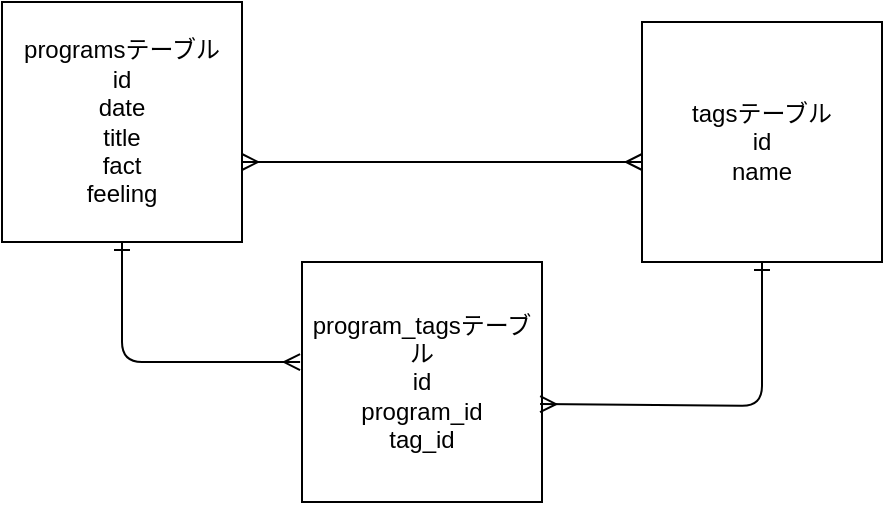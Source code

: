 <mxfile version="14.2.4" type="embed">
    <diagram id="rUO59jwtbNRKLvj5s-JI" name="ページ1">
        <mxGraphModel dx="331" dy="580" grid="1" gridSize="10" guides="1" tooltips="1" connect="1" arrows="1" fold="1" page="1" pageScale="1" pageWidth="827" pageHeight="1169" math="0" shadow="0">
            <root>
                <mxCell id="0"/>
                <mxCell id="1" parent="0"/>
                <mxCell id="2" value="programsテーブル&lt;br&gt;id&lt;br&gt;date&lt;br&gt;title&lt;br&gt;fact&lt;br&gt;feeling" style="whiteSpace=wrap;html=1;" vertex="1" parent="1">
                    <mxGeometry x="40" y="80" width="120" height="120" as="geometry"/>
                </mxCell>
                <mxCell id="3" value="program_tagsテーブル&lt;br&gt;id&lt;br&gt;program_id&lt;br&gt;tag_id" style="whiteSpace=wrap;html=1;" vertex="1" parent="1">
                    <mxGeometry x="190" y="210" width="120" height="120" as="geometry"/>
                </mxCell>
                <mxCell id="4" value="tagsテーブル&lt;br&gt;id&lt;br&gt;name" style="whiteSpace=wrap;html=1;" vertex="1" parent="1">
                    <mxGeometry x="360" y="90" width="120" height="120" as="geometry"/>
                </mxCell>
                <mxCell id="6" value="" style="endArrow=ERmany;html=1;startArrow=ERone;startFill=0;entryX=-0.008;entryY=0.417;entryDx=0;entryDy=0;endFill=0;entryPerimeter=0;exitX=0.5;exitY=1;exitDx=0;exitDy=0;" edge="1" parent="1" source="2" target="3">
                    <mxGeometry width="50" height="50" relative="1" as="geometry">
                        <mxPoint x="189" y="280" as="sourcePoint"/>
                        <mxPoint x="100" y="210" as="targetPoint"/>
                        <Array as="points">
                            <mxPoint x="100" y="260"/>
                        </Array>
                    </mxGeometry>
                </mxCell>
                <mxCell id="7" value="" style="endArrow=ERone;html=1;exitX=0.992;exitY=0.592;exitDx=0;exitDy=0;entryX=0.5;entryY=1;entryDx=0;entryDy=0;startArrow=ERmany;startFill=0;endFill=0;exitPerimeter=0;" edge="1" parent="1" source="3" target="4">
                    <mxGeometry width="50" height="50" relative="1" as="geometry">
                        <mxPoint x="330" y="330" as="sourcePoint"/>
                        <mxPoint x="380" y="280" as="targetPoint"/>
                        <Array as="points">
                            <mxPoint x="420" y="282"/>
                        </Array>
                    </mxGeometry>
                </mxCell>
                <mxCell id="11" value="" style="endArrow=none;html=1;entryX=0;entryY=0.667;entryDx=0;entryDy=0;entryPerimeter=0;startArrow=ERmany;startFill=0;strokeColor=none;" edge="1" parent="1" target="3">
                    <mxGeometry width="50" height="50" relative="1" as="geometry">
                        <mxPoint x="160" y="160" as="sourcePoint"/>
                        <mxPoint x="230" y="280" as="targetPoint"/>
                    </mxGeometry>
                </mxCell>
                <mxCell id="12" value="" style="endArrow=ERmany;html=1;endFill=0;startArrow=ERmany;startFill=0;" edge="1" parent="1">
                    <mxGeometry width="50" height="50" relative="1" as="geometry">
                        <mxPoint x="160" y="160" as="sourcePoint"/>
                        <mxPoint x="360" y="160" as="targetPoint"/>
                    </mxGeometry>
                </mxCell>
            </root>
        </mxGraphModel>
    </diagram>
</mxfile>